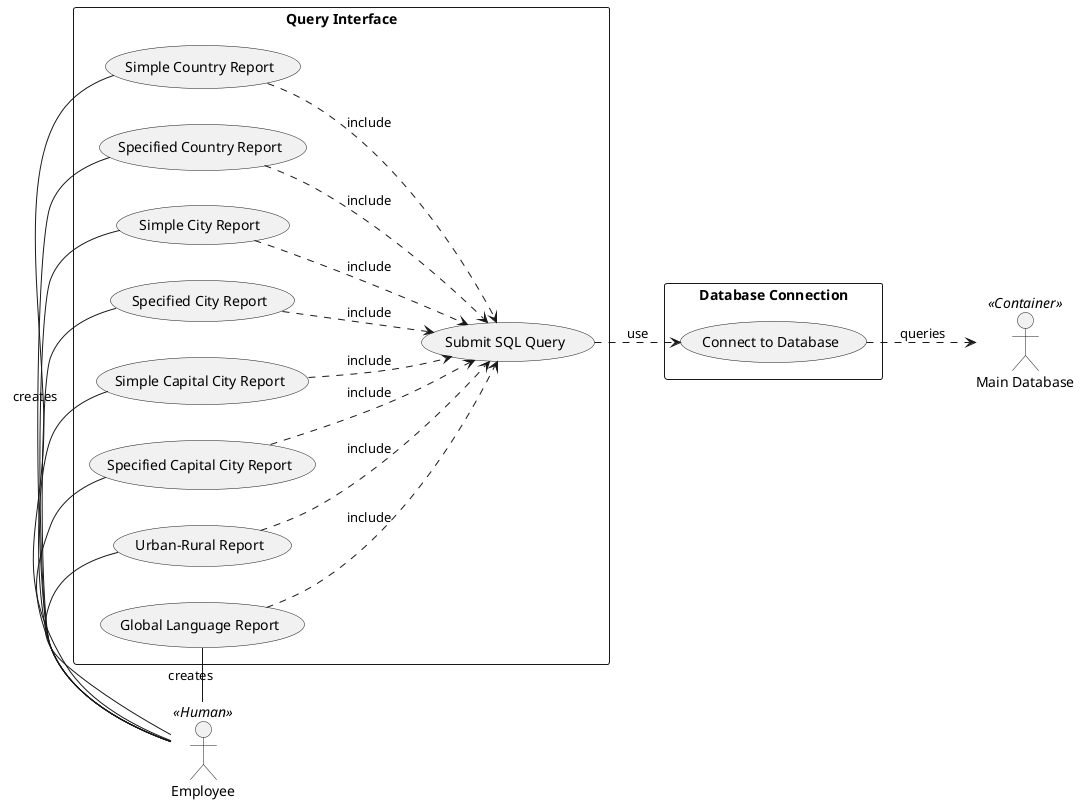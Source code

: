 @startuml
left to right direction

:employee: as "Employee" << Human >>

rectangle "Query Interface" {

    usecase UC1 as "Simple Country Report"
    usecase UC2 as "Specified Country Report"
    usecase UC3 as "Simple City Report"
    usecase UC4 as "Specified City Report"
    usecase UC5 as "Simple Capital City Report"
    usecase UC6 as "Specified Capital City Report"
    usecase UC7 as "Urban-Rural Report"
    usecase UC8 as "Global Language Report"

    employee-UC1 : creates
    employee-UC2
    employee-UC3
    employee-UC4
    employee-UC5
    employee-UC6
    employee-UC7
    employee-UC8 : creates

    usecase UC9 as "Submit SQL Query"
}

rectangle "Database Connection" {

UC1 ..> UC9 : include
UC2 ..> UC9 : include
UC3 ..> UC9 : include
UC4 ..> UC9 : include
UC5 ..> UC9 : include
UC6 ..> UC9 : include
UC7 ..> UC9 : include
UC8 ..> UC9 : include

usecase UC10 as "Connect to Database"
UC9 ..> UC10 : use
}

:maindb: as "Main Database" << Container >>
UC10 ..> maindb : queries

@enduml